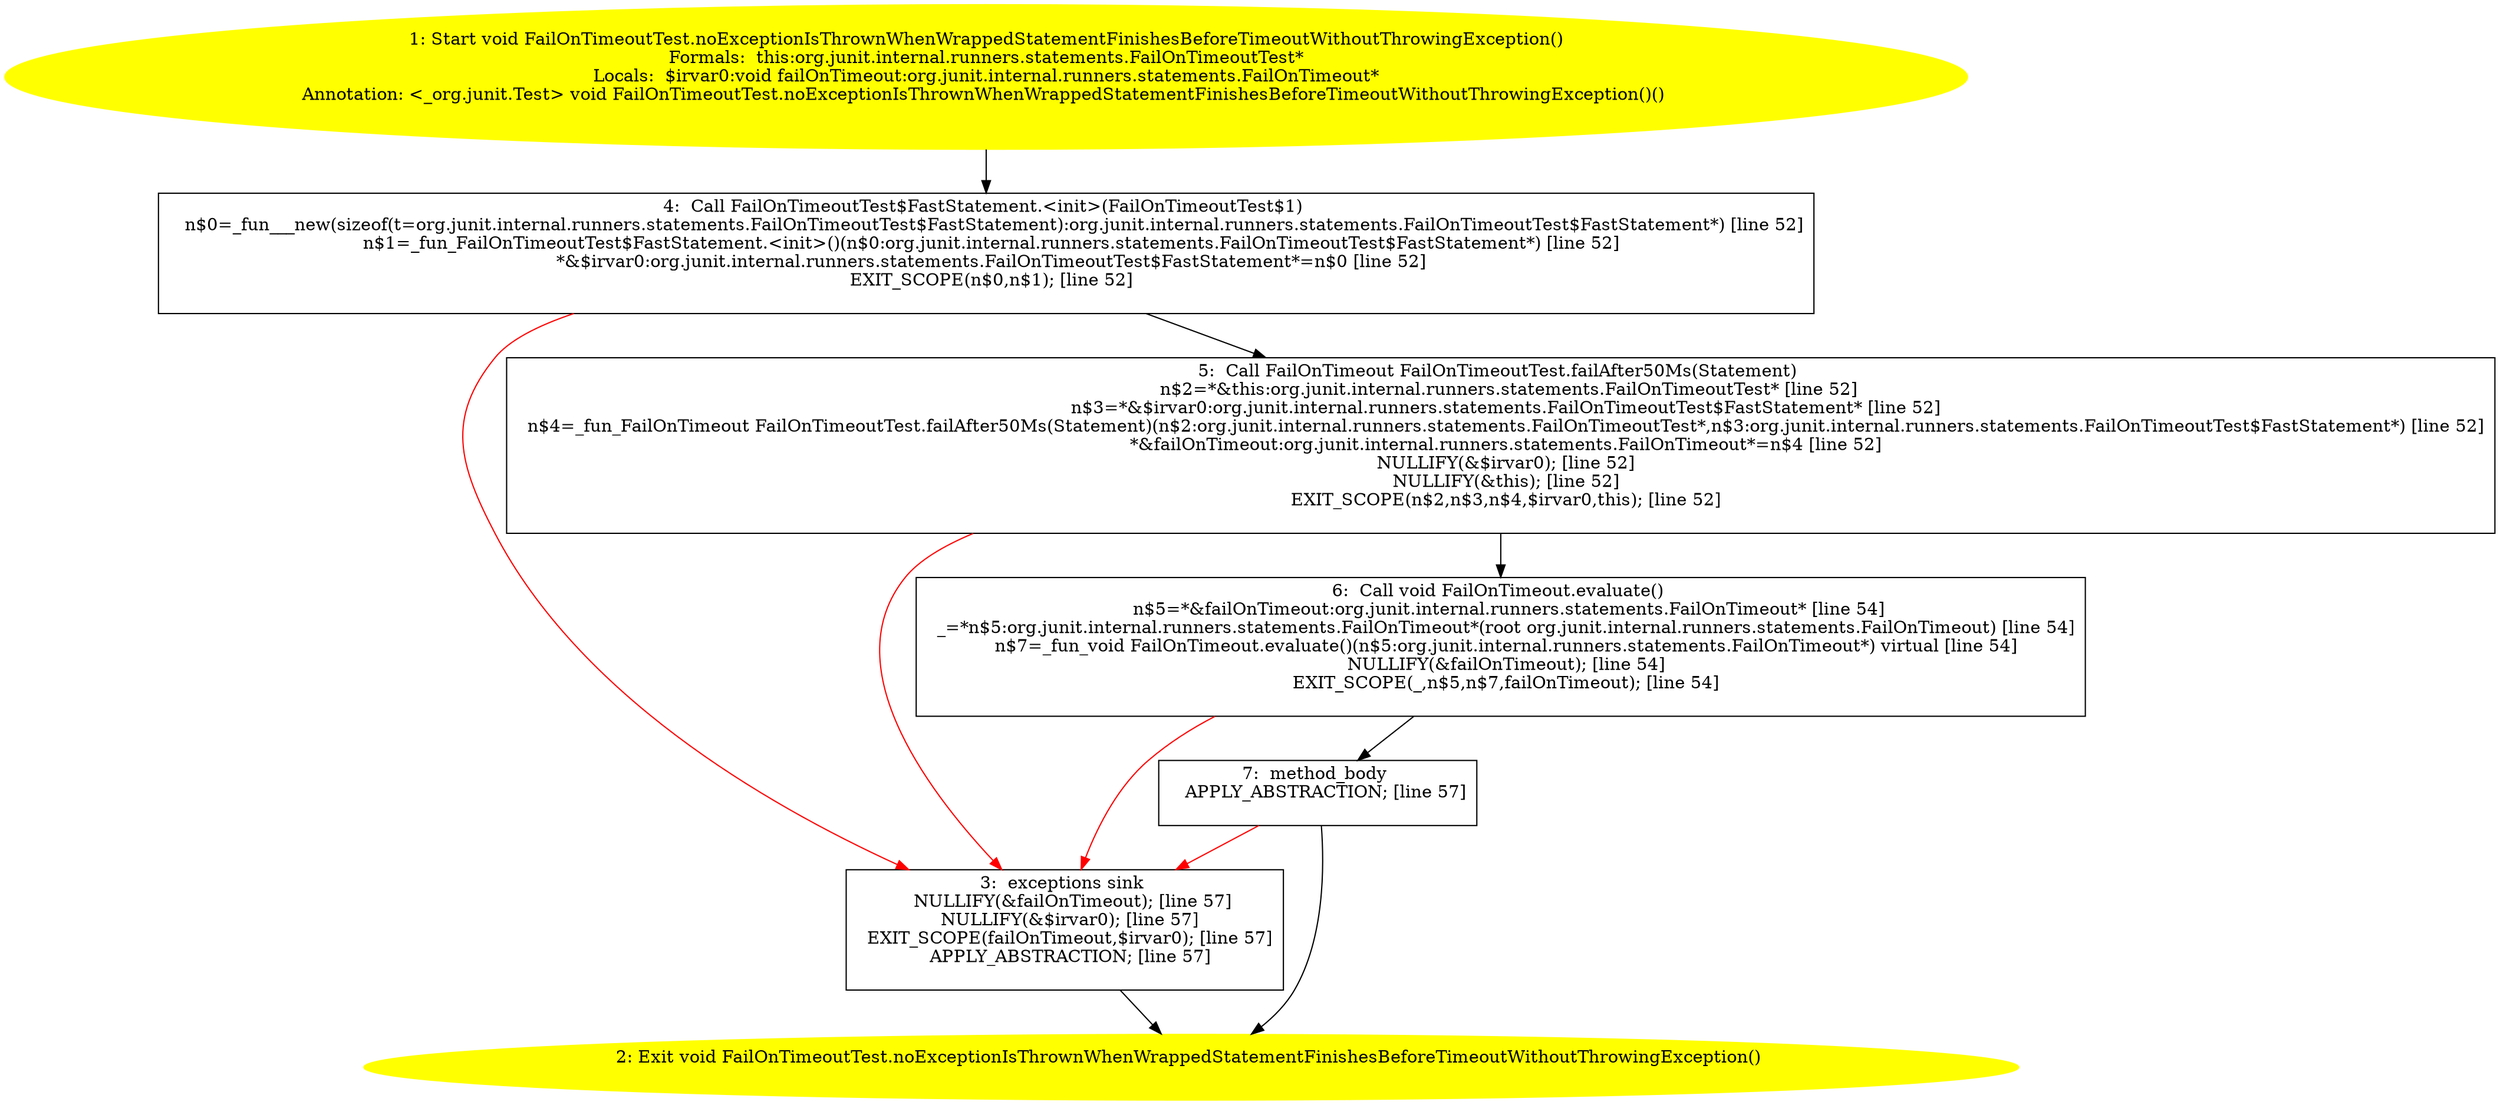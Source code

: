 /* @generated */
digraph cfg {
"org.junit.internal.runners.statements.FailOnTimeoutTest.noExceptionIsThrownWhenWrappedStatementFinis.7faa968976c95f439045bf4fa76cd2f8_1" [label="1: Start void FailOnTimeoutTest.noExceptionIsThrownWhenWrappedStatementFinishesBeforeTimeoutWithoutThrowingException()\nFormals:  this:org.junit.internal.runners.statements.FailOnTimeoutTest*\nLocals:  $irvar0:void failOnTimeout:org.junit.internal.runners.statements.FailOnTimeout*\nAnnotation: <_org.junit.Test> void FailOnTimeoutTest.noExceptionIsThrownWhenWrappedStatementFinishesBeforeTimeoutWithoutThrowingException()() \n  " color=yellow style=filled]
	

	 "org.junit.internal.runners.statements.FailOnTimeoutTest.noExceptionIsThrownWhenWrappedStatementFinis.7faa968976c95f439045bf4fa76cd2f8_1" -> "org.junit.internal.runners.statements.FailOnTimeoutTest.noExceptionIsThrownWhenWrappedStatementFinis.7faa968976c95f439045bf4fa76cd2f8_4" ;
"org.junit.internal.runners.statements.FailOnTimeoutTest.noExceptionIsThrownWhenWrappedStatementFinis.7faa968976c95f439045bf4fa76cd2f8_2" [label="2: Exit void FailOnTimeoutTest.noExceptionIsThrownWhenWrappedStatementFinishesBeforeTimeoutWithoutThrowingException() \n  " color=yellow style=filled]
	

"org.junit.internal.runners.statements.FailOnTimeoutTest.noExceptionIsThrownWhenWrappedStatementFinis.7faa968976c95f439045bf4fa76cd2f8_3" [label="3:  exceptions sink \n   NULLIFY(&failOnTimeout); [line 57]\n  NULLIFY(&$irvar0); [line 57]\n  EXIT_SCOPE(failOnTimeout,$irvar0); [line 57]\n  APPLY_ABSTRACTION; [line 57]\n " shape="box"]
	

	 "org.junit.internal.runners.statements.FailOnTimeoutTest.noExceptionIsThrownWhenWrappedStatementFinis.7faa968976c95f439045bf4fa76cd2f8_3" -> "org.junit.internal.runners.statements.FailOnTimeoutTest.noExceptionIsThrownWhenWrappedStatementFinis.7faa968976c95f439045bf4fa76cd2f8_2" ;
"org.junit.internal.runners.statements.FailOnTimeoutTest.noExceptionIsThrownWhenWrappedStatementFinis.7faa968976c95f439045bf4fa76cd2f8_4" [label="4:  Call FailOnTimeoutTest$FastStatement.<init>(FailOnTimeoutTest$1) \n   n$0=_fun___new(sizeof(t=org.junit.internal.runners.statements.FailOnTimeoutTest$FastStatement):org.junit.internal.runners.statements.FailOnTimeoutTest$FastStatement*) [line 52]\n  n$1=_fun_FailOnTimeoutTest$FastStatement.<init>()(n$0:org.junit.internal.runners.statements.FailOnTimeoutTest$FastStatement*) [line 52]\n  *&$irvar0:org.junit.internal.runners.statements.FailOnTimeoutTest$FastStatement*=n$0 [line 52]\n  EXIT_SCOPE(n$0,n$1); [line 52]\n " shape="box"]
	

	 "org.junit.internal.runners.statements.FailOnTimeoutTest.noExceptionIsThrownWhenWrappedStatementFinis.7faa968976c95f439045bf4fa76cd2f8_4" -> "org.junit.internal.runners.statements.FailOnTimeoutTest.noExceptionIsThrownWhenWrappedStatementFinis.7faa968976c95f439045bf4fa76cd2f8_5" ;
	 "org.junit.internal.runners.statements.FailOnTimeoutTest.noExceptionIsThrownWhenWrappedStatementFinis.7faa968976c95f439045bf4fa76cd2f8_4" -> "org.junit.internal.runners.statements.FailOnTimeoutTest.noExceptionIsThrownWhenWrappedStatementFinis.7faa968976c95f439045bf4fa76cd2f8_3" [color="red" ];
"org.junit.internal.runners.statements.FailOnTimeoutTest.noExceptionIsThrownWhenWrappedStatementFinis.7faa968976c95f439045bf4fa76cd2f8_5" [label="5:  Call FailOnTimeout FailOnTimeoutTest.failAfter50Ms(Statement) \n   n$2=*&this:org.junit.internal.runners.statements.FailOnTimeoutTest* [line 52]\n  n$3=*&$irvar0:org.junit.internal.runners.statements.FailOnTimeoutTest$FastStatement* [line 52]\n  n$4=_fun_FailOnTimeout FailOnTimeoutTest.failAfter50Ms(Statement)(n$2:org.junit.internal.runners.statements.FailOnTimeoutTest*,n$3:org.junit.internal.runners.statements.FailOnTimeoutTest$FastStatement*) [line 52]\n  *&failOnTimeout:org.junit.internal.runners.statements.FailOnTimeout*=n$4 [line 52]\n  NULLIFY(&$irvar0); [line 52]\n  NULLIFY(&this); [line 52]\n  EXIT_SCOPE(n$2,n$3,n$4,$irvar0,this); [line 52]\n " shape="box"]
	

	 "org.junit.internal.runners.statements.FailOnTimeoutTest.noExceptionIsThrownWhenWrappedStatementFinis.7faa968976c95f439045bf4fa76cd2f8_5" -> "org.junit.internal.runners.statements.FailOnTimeoutTest.noExceptionIsThrownWhenWrappedStatementFinis.7faa968976c95f439045bf4fa76cd2f8_6" ;
	 "org.junit.internal.runners.statements.FailOnTimeoutTest.noExceptionIsThrownWhenWrappedStatementFinis.7faa968976c95f439045bf4fa76cd2f8_5" -> "org.junit.internal.runners.statements.FailOnTimeoutTest.noExceptionIsThrownWhenWrappedStatementFinis.7faa968976c95f439045bf4fa76cd2f8_3" [color="red" ];
"org.junit.internal.runners.statements.FailOnTimeoutTest.noExceptionIsThrownWhenWrappedStatementFinis.7faa968976c95f439045bf4fa76cd2f8_6" [label="6:  Call void FailOnTimeout.evaluate() \n   n$5=*&failOnTimeout:org.junit.internal.runners.statements.FailOnTimeout* [line 54]\n  _=*n$5:org.junit.internal.runners.statements.FailOnTimeout*(root org.junit.internal.runners.statements.FailOnTimeout) [line 54]\n  n$7=_fun_void FailOnTimeout.evaluate()(n$5:org.junit.internal.runners.statements.FailOnTimeout*) virtual [line 54]\n  NULLIFY(&failOnTimeout); [line 54]\n  EXIT_SCOPE(_,n$5,n$7,failOnTimeout); [line 54]\n " shape="box"]
	

	 "org.junit.internal.runners.statements.FailOnTimeoutTest.noExceptionIsThrownWhenWrappedStatementFinis.7faa968976c95f439045bf4fa76cd2f8_6" -> "org.junit.internal.runners.statements.FailOnTimeoutTest.noExceptionIsThrownWhenWrappedStatementFinis.7faa968976c95f439045bf4fa76cd2f8_7" ;
	 "org.junit.internal.runners.statements.FailOnTimeoutTest.noExceptionIsThrownWhenWrappedStatementFinis.7faa968976c95f439045bf4fa76cd2f8_6" -> "org.junit.internal.runners.statements.FailOnTimeoutTest.noExceptionIsThrownWhenWrappedStatementFinis.7faa968976c95f439045bf4fa76cd2f8_3" [color="red" ];
"org.junit.internal.runners.statements.FailOnTimeoutTest.noExceptionIsThrownWhenWrappedStatementFinis.7faa968976c95f439045bf4fa76cd2f8_7" [label="7:  method_body \n   APPLY_ABSTRACTION; [line 57]\n " shape="box"]
	

	 "org.junit.internal.runners.statements.FailOnTimeoutTest.noExceptionIsThrownWhenWrappedStatementFinis.7faa968976c95f439045bf4fa76cd2f8_7" -> "org.junit.internal.runners.statements.FailOnTimeoutTest.noExceptionIsThrownWhenWrappedStatementFinis.7faa968976c95f439045bf4fa76cd2f8_2" ;
	 "org.junit.internal.runners.statements.FailOnTimeoutTest.noExceptionIsThrownWhenWrappedStatementFinis.7faa968976c95f439045bf4fa76cd2f8_7" -> "org.junit.internal.runners.statements.FailOnTimeoutTest.noExceptionIsThrownWhenWrappedStatementFinis.7faa968976c95f439045bf4fa76cd2f8_3" [color="red" ];
}
